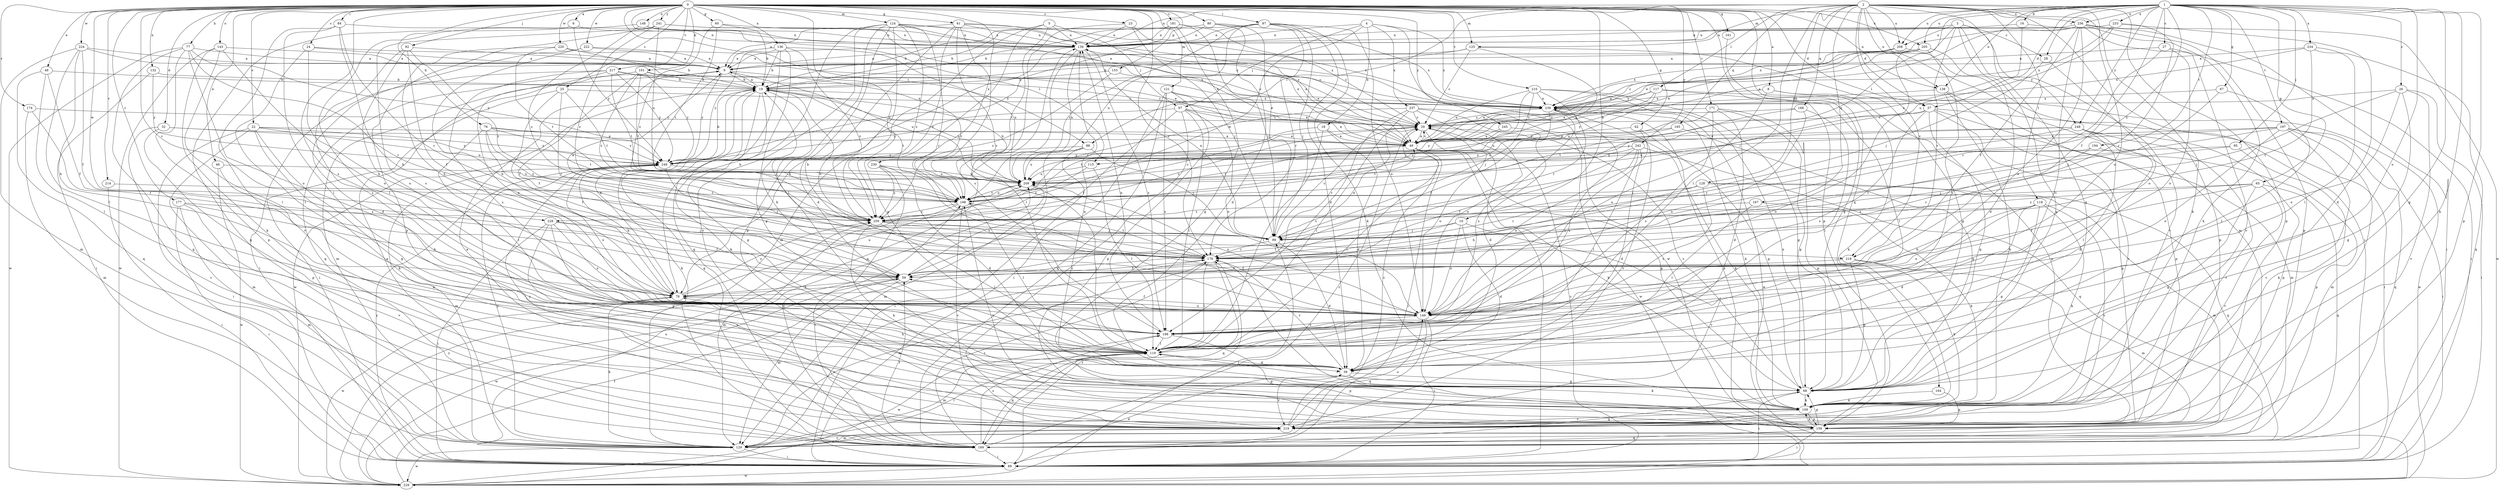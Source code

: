 strict digraph  {
0;
1;
2;
3;
4;
5;
6;
8;
9;
10;
16;
18;
19;
22;
23;
24;
25;
26;
27;
28;
29;
32;
37;
39;
46;
48;
49;
59;
60;
61;
62;
65;
67;
68;
76;
77;
78;
80;
84;
87;
88;
89;
92;
95;
97;
99;
101;
109;
115;
117;
118;
119;
121;
124;
125;
128;
129;
132;
136;
138;
139;
143;
148;
149;
153;
159;
161;
164;
165;
167;
168;
169;
171;
174;
177;
178;
181;
188;
194;
197;
198;
205;
208;
209;
210;
214;
217;
218;
219;
220;
222;
224;
228;
229;
230;
233;
234;
236;
237;
239;
241;
242;
245;
248;
249;
259;
0 -> 6  [label=a];
0 -> 8  [label=a];
0 -> 10  [label=b];
0 -> 22  [label=c];
0 -> 23  [label=c];
0 -> 24  [label=c];
0 -> 25  [label=c];
0 -> 32  [label=d];
0 -> 37  [label=d];
0 -> 46  [label=e];
0 -> 48  [label=e];
0 -> 60  [label=g];
0 -> 61  [label=g];
0 -> 62  [label=g];
0 -> 76  [label=h];
0 -> 77  [label=h];
0 -> 80  [label=i];
0 -> 84  [label=i];
0 -> 87  [label=i];
0 -> 88  [label=i];
0 -> 92  [label=j];
0 -> 101  [label=k];
0 -> 115  [label=l];
0 -> 121  [label=m];
0 -> 124  [label=m];
0 -> 125  [label=m];
0 -> 132  [label=n];
0 -> 136  [label=n];
0 -> 138  [label=n];
0 -> 143  [label=o];
0 -> 148  [label=o];
0 -> 153  [label=p];
0 -> 159  [label=p];
0 -> 161  [label=q];
0 -> 164  [label=q];
0 -> 171  [label=r];
0 -> 174  [label=r];
0 -> 177  [label=r];
0 -> 178  [label=r];
0 -> 181  [label=s];
0 -> 188  [label=s];
0 -> 205  [label=u];
0 -> 210  [label=v];
0 -> 214  [label=v];
0 -> 217  [label=v];
0 -> 218  [label=v];
0 -> 220  [label=w];
0 -> 222  [label=w];
0 -> 224  [label=w];
0 -> 228  [label=w];
0 -> 230  [label=x];
0 -> 241  [label=y];
0 -> 242  [label=y];
0 -> 245  [label=y];
0 -> 259  [label=z];
1 -> 16  [label=b];
1 -> 26  [label=c];
1 -> 27  [label=c];
1 -> 28  [label=c];
1 -> 37  [label=d];
1 -> 59  [label=f];
1 -> 65  [label=g];
1 -> 67  [label=g];
1 -> 68  [label=g];
1 -> 95  [label=j];
1 -> 109  [label=k];
1 -> 115  [label=l];
1 -> 125  [label=m];
1 -> 138  [label=n];
1 -> 149  [label=o];
1 -> 159  [label=p];
1 -> 194  [label=t];
1 -> 197  [label=t];
1 -> 205  [label=u];
1 -> 208  [label=u];
1 -> 233  [label=x];
1 -> 234  [label=x];
1 -> 236  [label=x];
1 -> 248  [label=y];
1 -> 259  [label=z];
2 -> 37  [label=d];
2 -> 68  [label=g];
2 -> 88  [label=i];
2 -> 89  [label=i];
2 -> 109  [label=k];
2 -> 117  [label=l];
2 -> 118  [label=l];
2 -> 119  [label=l];
2 -> 128  [label=m];
2 -> 129  [label=m];
2 -> 138  [label=n];
2 -> 139  [label=n];
2 -> 149  [label=o];
2 -> 159  [label=p];
2 -> 165  [label=q];
2 -> 167  [label=q];
2 -> 168  [label=q];
2 -> 208  [label=u];
2 -> 218  [label=v];
2 -> 236  [label=x];
3 -> 28  [label=c];
3 -> 49  [label=e];
3 -> 68  [label=g];
3 -> 139  [label=n];
3 -> 208  [label=u];
3 -> 218  [label=v];
3 -> 219  [label=v];
3 -> 248  [label=y];
4 -> 18  [label=b];
4 -> 97  [label=j];
4 -> 139  [label=n];
4 -> 228  [label=w];
4 -> 229  [label=w];
4 -> 237  [label=x];
4 -> 239  [label=x];
5 -> 68  [label=g];
5 -> 97  [label=j];
5 -> 129  [label=m];
5 -> 139  [label=n];
5 -> 198  [label=t];
6 -> 139  [label=n];
6 -> 169  [label=q];
6 -> 249  [label=y];
8 -> 109  [label=k];
8 -> 149  [label=o];
8 -> 159  [label=p];
8 -> 239  [label=x];
9 -> 19  [label=b];
9 -> 129  [label=m];
9 -> 198  [label=t];
9 -> 209  [label=u];
9 -> 249  [label=y];
10 -> 39  [label=d];
10 -> 59  [label=f];
10 -> 99  [label=j];
10 -> 149  [label=o];
10 -> 219  [label=v];
16 -> 139  [label=n];
16 -> 209  [label=u];
16 -> 229  [label=w];
18 -> 39  [label=d];
18 -> 49  [label=e];
18 -> 119  [label=l];
18 -> 198  [label=t];
19 -> 9  [label=a];
19 -> 68  [label=g];
19 -> 109  [label=k];
19 -> 169  [label=q];
19 -> 178  [label=r];
19 -> 198  [label=t];
19 -> 209  [label=u];
19 -> 229  [label=w];
19 -> 239  [label=x];
22 -> 49  [label=e];
22 -> 68  [label=g];
22 -> 89  [label=i];
22 -> 109  [label=k];
22 -> 129  [label=m];
22 -> 209  [label=u];
22 -> 249  [label=y];
23 -> 99  [label=j];
23 -> 139  [label=n];
23 -> 188  [label=s];
23 -> 239  [label=x];
24 -> 9  [label=a];
24 -> 29  [label=c];
24 -> 78  [label=h];
24 -> 119  [label=l];
25 -> 59  [label=f];
25 -> 89  [label=i];
25 -> 178  [label=r];
25 -> 198  [label=t];
25 -> 239  [label=x];
26 -> 68  [label=g];
26 -> 89  [label=i];
26 -> 99  [label=j];
26 -> 149  [label=o];
26 -> 219  [label=v];
26 -> 239  [label=x];
27 -> 9  [label=a];
27 -> 89  [label=i];
27 -> 149  [label=o];
27 -> 178  [label=r];
28 -> 99  [label=j];
28 -> 149  [label=o];
29 -> 49  [label=e];
29 -> 89  [label=i];
29 -> 149  [label=o];
29 -> 178  [label=r];
29 -> 239  [label=x];
29 -> 259  [label=z];
32 -> 49  [label=e];
32 -> 159  [label=p];
32 -> 219  [label=v];
32 -> 249  [label=y];
37 -> 29  [label=c];
37 -> 68  [label=g];
37 -> 89  [label=i];
37 -> 129  [label=m];
37 -> 149  [label=o];
37 -> 159  [label=p];
37 -> 188  [label=s];
39 -> 68  [label=g];
39 -> 78  [label=h];
39 -> 109  [label=k];
39 -> 139  [label=n];
39 -> 178  [label=r];
39 -> 219  [label=v];
46 -> 109  [label=k];
46 -> 209  [label=u];
46 -> 229  [label=w];
48 -> 19  [label=b];
48 -> 59  [label=f];
48 -> 119  [label=l];
48 -> 169  [label=q];
49 -> 29  [label=c];
49 -> 68  [label=g];
49 -> 89  [label=i];
49 -> 109  [label=k];
49 -> 119  [label=l];
49 -> 198  [label=t];
49 -> 249  [label=y];
59 -> 78  [label=h];
59 -> 129  [label=m];
59 -> 209  [label=u];
59 -> 229  [label=w];
60 -> 19  [label=b];
60 -> 139  [label=n];
60 -> 198  [label=t];
60 -> 259  [label=z];
61 -> 9  [label=a];
61 -> 29  [label=c];
61 -> 49  [label=e];
61 -> 139  [label=n];
61 -> 159  [label=p];
61 -> 178  [label=r];
61 -> 198  [label=t];
61 -> 259  [label=z];
62 -> 49  [label=e];
62 -> 68  [label=g];
62 -> 188  [label=s];
65 -> 59  [label=f];
65 -> 68  [label=g];
65 -> 169  [label=q];
65 -> 198  [label=t];
65 -> 219  [label=v];
65 -> 259  [label=z];
67 -> 99  [label=j];
67 -> 119  [label=l];
67 -> 239  [label=x];
68 -> 29  [label=c];
68 -> 89  [label=i];
68 -> 109  [label=k];
68 -> 119  [label=l];
68 -> 239  [label=x];
76 -> 49  [label=e];
76 -> 59  [label=f];
76 -> 119  [label=l];
76 -> 198  [label=t];
76 -> 249  [label=y];
76 -> 259  [label=z];
77 -> 9  [label=a];
77 -> 149  [label=o];
77 -> 159  [label=p];
77 -> 169  [label=q];
77 -> 178  [label=r];
77 -> 229  [label=w];
77 -> 249  [label=y];
78 -> 19  [label=b];
78 -> 149  [label=o];
78 -> 209  [label=u];
78 -> 229  [label=w];
78 -> 259  [label=z];
80 -> 19  [label=b];
80 -> 39  [label=d];
80 -> 99  [label=j];
80 -> 139  [label=n];
80 -> 239  [label=x];
84 -> 78  [label=h];
84 -> 119  [label=l];
84 -> 139  [label=n];
84 -> 178  [label=r];
84 -> 219  [label=v];
87 -> 19  [label=b];
87 -> 39  [label=d];
87 -> 99  [label=j];
87 -> 109  [label=k];
87 -> 139  [label=n];
87 -> 149  [label=o];
87 -> 178  [label=r];
87 -> 198  [label=t];
87 -> 209  [label=u];
88 -> 89  [label=i];
88 -> 99  [label=j];
88 -> 129  [label=m];
88 -> 209  [label=u];
88 -> 249  [label=y];
89 -> 29  [label=c];
89 -> 39  [label=d];
89 -> 139  [label=n];
89 -> 178  [label=r];
89 -> 229  [label=w];
89 -> 249  [label=y];
92 -> 9  [label=a];
92 -> 59  [label=f];
92 -> 149  [label=o];
92 -> 188  [label=s];
92 -> 259  [label=z];
95 -> 99  [label=j];
95 -> 109  [label=k];
95 -> 249  [label=y];
97 -> 29  [label=c];
97 -> 49  [label=e];
97 -> 59  [label=f];
97 -> 119  [label=l];
97 -> 149  [label=o];
97 -> 219  [label=v];
97 -> 249  [label=y];
99 -> 9  [label=a];
99 -> 19  [label=b];
99 -> 29  [label=c];
99 -> 39  [label=d];
99 -> 49  [label=e];
99 -> 139  [label=n];
99 -> 178  [label=r];
101 -> 19  [label=b];
101 -> 59  [label=f];
101 -> 169  [label=q];
101 -> 198  [label=t];
101 -> 239  [label=x];
101 -> 249  [label=y];
101 -> 259  [label=z];
109 -> 159  [label=p];
109 -> 219  [label=v];
115 -> 119  [label=l];
115 -> 209  [label=u];
115 -> 259  [label=z];
117 -> 49  [label=e];
117 -> 119  [label=l];
117 -> 209  [label=u];
117 -> 229  [label=w];
117 -> 239  [label=x];
117 -> 249  [label=y];
118 -> 39  [label=d];
118 -> 68  [label=g];
118 -> 78  [label=h];
118 -> 109  [label=k];
118 -> 149  [label=o];
118 -> 219  [label=v];
118 -> 259  [label=z];
119 -> 39  [label=d];
119 -> 129  [label=m];
119 -> 159  [label=p];
119 -> 169  [label=q];
119 -> 239  [label=x];
121 -> 49  [label=e];
121 -> 89  [label=i];
121 -> 159  [label=p];
121 -> 169  [label=q];
121 -> 188  [label=s];
121 -> 239  [label=x];
124 -> 39  [label=d];
124 -> 49  [label=e];
124 -> 78  [label=h];
124 -> 119  [label=l];
124 -> 139  [label=n];
124 -> 149  [label=o];
124 -> 178  [label=r];
124 -> 219  [label=v];
124 -> 239  [label=x];
124 -> 259  [label=z];
125 -> 9  [label=a];
125 -> 19  [label=b];
125 -> 29  [label=c];
125 -> 68  [label=g];
125 -> 209  [label=u];
128 -> 78  [label=h];
128 -> 129  [label=m];
128 -> 169  [label=q];
128 -> 178  [label=r];
128 -> 188  [label=s];
128 -> 198  [label=t];
129 -> 9  [label=a];
129 -> 78  [label=h];
129 -> 89  [label=i];
129 -> 119  [label=l];
129 -> 219  [label=v];
129 -> 229  [label=w];
129 -> 249  [label=y];
132 -> 19  [label=b];
132 -> 89  [label=i];
132 -> 249  [label=y];
136 -> 9  [label=a];
136 -> 19  [label=b];
136 -> 68  [label=g];
136 -> 169  [label=q];
136 -> 209  [label=u];
136 -> 249  [label=y];
136 -> 259  [label=z];
138 -> 109  [label=k];
138 -> 159  [label=p];
138 -> 219  [label=v];
138 -> 239  [label=x];
139 -> 9  [label=a];
139 -> 49  [label=e];
139 -> 78  [label=h];
139 -> 119  [label=l];
139 -> 188  [label=s];
139 -> 209  [label=u];
143 -> 9  [label=a];
143 -> 109  [label=k];
143 -> 119  [label=l];
143 -> 149  [label=o];
143 -> 229  [label=w];
148 -> 119  [label=l];
148 -> 139  [label=n];
148 -> 239  [label=x];
148 -> 259  [label=z];
149 -> 19  [label=b];
149 -> 59  [label=f];
149 -> 89  [label=i];
149 -> 169  [label=q];
149 -> 188  [label=s];
149 -> 209  [label=u];
153 -> 19  [label=b];
153 -> 49  [label=e];
153 -> 259  [label=z];
159 -> 68  [label=g];
159 -> 89  [label=i];
159 -> 109  [label=k];
159 -> 169  [label=q];
159 -> 178  [label=r];
159 -> 198  [label=t];
159 -> 239  [label=x];
161 -> 68  [label=g];
164 -> 109  [label=k];
164 -> 159  [label=p];
165 -> 49  [label=e];
165 -> 68  [label=g];
165 -> 209  [label=u];
167 -> 109  [label=k];
167 -> 119  [label=l];
167 -> 259  [label=z];
168 -> 29  [label=c];
168 -> 119  [label=l];
168 -> 149  [label=o];
168 -> 198  [label=t];
169 -> 19  [label=b];
169 -> 29  [label=c];
169 -> 59  [label=f];
169 -> 68  [label=g];
169 -> 89  [label=i];
169 -> 178  [label=r];
169 -> 188  [label=s];
169 -> 198  [label=t];
171 -> 29  [label=c];
171 -> 39  [label=d];
171 -> 68  [label=g];
171 -> 159  [label=p];
171 -> 188  [label=s];
171 -> 209  [label=u];
174 -> 29  [label=c];
174 -> 59  [label=f];
174 -> 129  [label=m];
177 -> 78  [label=h];
177 -> 89  [label=i];
177 -> 129  [label=m];
177 -> 219  [label=v];
177 -> 259  [label=z];
178 -> 59  [label=f];
178 -> 119  [label=l];
178 -> 129  [label=m];
178 -> 169  [label=q];
178 -> 198  [label=t];
181 -> 19  [label=b];
181 -> 29  [label=c];
181 -> 68  [label=g];
181 -> 99  [label=j];
181 -> 139  [label=n];
181 -> 249  [label=y];
188 -> 119  [label=l];
188 -> 139  [label=n];
188 -> 159  [label=p];
188 -> 229  [label=w];
194 -> 159  [label=p];
194 -> 178  [label=r];
194 -> 249  [label=y];
197 -> 49  [label=e];
197 -> 89  [label=i];
197 -> 129  [label=m];
197 -> 149  [label=o];
197 -> 169  [label=q];
197 -> 178  [label=r];
197 -> 209  [label=u];
197 -> 219  [label=v];
198 -> 29  [label=c];
198 -> 119  [label=l];
198 -> 129  [label=m];
198 -> 209  [label=u];
198 -> 219  [label=v];
198 -> 259  [label=z];
205 -> 9  [label=a];
205 -> 29  [label=c];
205 -> 39  [label=d];
205 -> 49  [label=e];
205 -> 99  [label=j];
205 -> 188  [label=s];
208 -> 9  [label=a];
208 -> 49  [label=e];
208 -> 159  [label=p];
208 -> 239  [label=x];
209 -> 19  [label=b];
209 -> 119  [label=l];
209 -> 198  [label=t];
210 -> 49  [label=e];
210 -> 68  [label=g];
210 -> 99  [label=j];
210 -> 178  [label=r];
210 -> 229  [label=w];
210 -> 239  [label=x];
210 -> 259  [label=z];
214 -> 89  [label=i];
214 -> 198  [label=t];
217 -> 19  [label=b];
217 -> 29  [label=c];
217 -> 89  [label=i];
217 -> 149  [label=o];
217 -> 188  [label=s];
217 -> 198  [label=t];
217 -> 249  [label=y];
218 -> 59  [label=f];
218 -> 68  [label=g];
218 -> 109  [label=k];
218 -> 129  [label=m];
219 -> 9  [label=a];
219 -> 29  [label=c];
219 -> 129  [label=m];
219 -> 149  [label=o];
219 -> 249  [label=y];
220 -> 9  [label=a];
220 -> 19  [label=b];
220 -> 78  [label=h];
220 -> 198  [label=t];
222 -> 9  [label=a];
222 -> 39  [label=d];
222 -> 49  [label=e];
222 -> 78  [label=h];
224 -> 9  [label=a];
224 -> 59  [label=f];
224 -> 78  [label=h];
224 -> 119  [label=l];
224 -> 129  [label=m];
224 -> 239  [label=x];
228 -> 59  [label=f];
228 -> 68  [label=g];
228 -> 89  [label=i];
228 -> 99  [label=j];
228 -> 149  [label=o];
228 -> 219  [label=v];
229 -> 59  [label=f];
229 -> 99  [label=j];
229 -> 178  [label=r];
229 -> 209  [label=u];
229 -> 259  [label=z];
230 -> 39  [label=d];
230 -> 169  [label=q];
230 -> 178  [label=r];
230 -> 209  [label=u];
230 -> 259  [label=z];
233 -> 39  [label=d];
233 -> 139  [label=n];
233 -> 178  [label=r];
233 -> 209  [label=u];
233 -> 239  [label=x];
234 -> 9  [label=a];
234 -> 119  [label=l];
234 -> 169  [label=q];
234 -> 178  [label=r];
234 -> 239  [label=x];
236 -> 49  [label=e];
236 -> 59  [label=f];
236 -> 89  [label=i];
236 -> 109  [label=k];
236 -> 119  [label=l];
236 -> 139  [label=n];
236 -> 149  [label=o];
236 -> 159  [label=p];
236 -> 219  [label=v];
236 -> 239  [label=x];
237 -> 29  [label=c];
237 -> 39  [label=d];
237 -> 119  [label=l];
237 -> 149  [label=o];
237 -> 188  [label=s];
237 -> 198  [label=t];
237 -> 229  [label=w];
239 -> 29  [label=c];
239 -> 59  [label=f];
239 -> 109  [label=k];
239 -> 188  [label=s];
239 -> 219  [label=v];
241 -> 29  [label=c];
241 -> 139  [label=n];
241 -> 159  [label=p];
241 -> 188  [label=s];
241 -> 209  [label=u];
241 -> 259  [label=z];
242 -> 39  [label=d];
242 -> 59  [label=f];
242 -> 119  [label=l];
242 -> 149  [label=o];
242 -> 169  [label=q];
242 -> 198  [label=t];
242 -> 249  [label=y];
245 -> 49  [label=e];
245 -> 109  [label=k];
245 -> 249  [label=y];
248 -> 39  [label=d];
248 -> 49  [label=e];
248 -> 119  [label=l];
248 -> 159  [label=p];
248 -> 178  [label=r];
248 -> 219  [label=v];
248 -> 249  [label=y];
249 -> 19  [label=b];
249 -> 78  [label=h];
249 -> 129  [label=m];
249 -> 149  [label=o];
249 -> 178  [label=r];
249 -> 209  [label=u];
259 -> 99  [label=j];
259 -> 109  [label=k];
259 -> 119  [label=l];
259 -> 149  [label=o];
}

